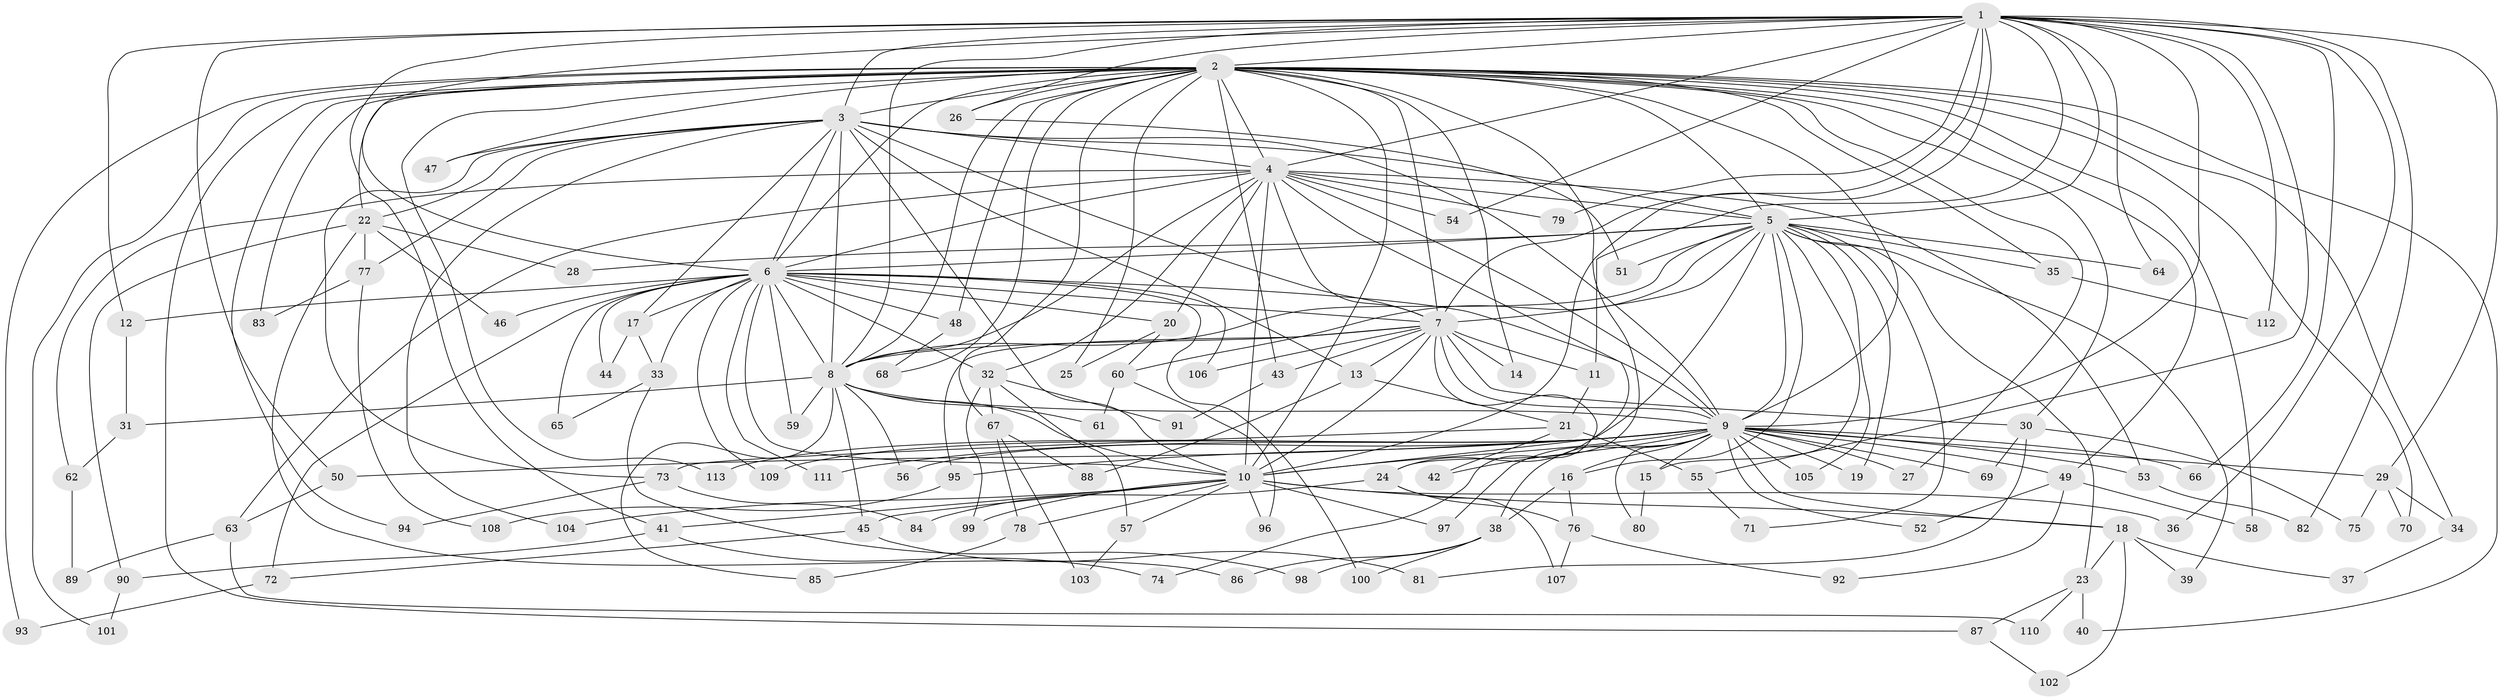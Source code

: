// coarse degree distribution, {22: 0.012048192771084338, 37: 0.012048192771084338, 16: 0.012048192771084338, 20: 0.012048192771084338, 21: 0.012048192771084338, 14: 0.012048192771084338, 13: 0.012048192771084338, 32: 0.012048192771084338, 18: 0.012048192771084338, 3: 0.1686746987951807, 4: 0.13253012048192772, 2: 0.4819277108433735, 5: 0.07228915662650602, 7: 0.012048192771084338, 6: 0.024096385542168676}
// Generated by graph-tools (version 1.1) at 2025/51/02/27/25 19:51:43]
// undirected, 113 vertices, 251 edges
graph export_dot {
graph [start="1"]
  node [color=gray90,style=filled];
  1;
  2;
  3;
  4;
  5;
  6;
  7;
  8;
  9;
  10;
  11;
  12;
  13;
  14;
  15;
  16;
  17;
  18;
  19;
  20;
  21;
  22;
  23;
  24;
  25;
  26;
  27;
  28;
  29;
  30;
  31;
  32;
  33;
  34;
  35;
  36;
  37;
  38;
  39;
  40;
  41;
  42;
  43;
  44;
  45;
  46;
  47;
  48;
  49;
  50;
  51;
  52;
  53;
  54;
  55;
  56;
  57;
  58;
  59;
  60;
  61;
  62;
  63;
  64;
  65;
  66;
  67;
  68;
  69;
  70;
  71;
  72;
  73;
  74;
  75;
  76;
  77;
  78;
  79;
  80;
  81;
  82;
  83;
  84;
  85;
  86;
  87;
  88;
  89;
  90;
  91;
  92;
  93;
  94;
  95;
  96;
  97;
  98;
  99;
  100;
  101;
  102;
  103;
  104;
  105;
  106;
  107;
  108;
  109;
  110;
  111;
  112;
  113;
  1 -- 2;
  1 -- 3;
  1 -- 4;
  1 -- 5;
  1 -- 6;
  1 -- 7;
  1 -- 8;
  1 -- 9;
  1 -- 10;
  1 -- 11;
  1 -- 12;
  1 -- 26;
  1 -- 29;
  1 -- 36;
  1 -- 41;
  1 -- 50;
  1 -- 54;
  1 -- 55;
  1 -- 64;
  1 -- 66;
  1 -- 79;
  1 -- 82;
  1 -- 112;
  2 -- 3;
  2 -- 4;
  2 -- 5;
  2 -- 6;
  2 -- 7;
  2 -- 8;
  2 -- 9;
  2 -- 10;
  2 -- 14;
  2 -- 22;
  2 -- 24;
  2 -- 25;
  2 -- 26;
  2 -- 27;
  2 -- 30;
  2 -- 34;
  2 -- 35;
  2 -- 40;
  2 -- 43;
  2 -- 47;
  2 -- 48;
  2 -- 49;
  2 -- 58;
  2 -- 67;
  2 -- 68;
  2 -- 70;
  2 -- 83;
  2 -- 87;
  2 -- 93;
  2 -- 94;
  2 -- 101;
  2 -- 113;
  3 -- 4;
  3 -- 5;
  3 -- 6;
  3 -- 7;
  3 -- 8;
  3 -- 9;
  3 -- 10;
  3 -- 13;
  3 -- 17;
  3 -- 22;
  3 -- 47;
  3 -- 73;
  3 -- 77;
  3 -- 104;
  4 -- 5;
  4 -- 6;
  4 -- 7;
  4 -- 8;
  4 -- 9;
  4 -- 10;
  4 -- 20;
  4 -- 24;
  4 -- 32;
  4 -- 53;
  4 -- 54;
  4 -- 62;
  4 -- 63;
  4 -- 79;
  5 -- 6;
  5 -- 7;
  5 -- 8;
  5 -- 9;
  5 -- 10;
  5 -- 15;
  5 -- 16;
  5 -- 19;
  5 -- 23;
  5 -- 28;
  5 -- 35;
  5 -- 39;
  5 -- 51;
  5 -- 60;
  5 -- 64;
  5 -- 71;
  5 -- 105;
  6 -- 7;
  6 -- 8;
  6 -- 9;
  6 -- 10;
  6 -- 12;
  6 -- 17;
  6 -- 20;
  6 -- 32;
  6 -- 33;
  6 -- 44;
  6 -- 46;
  6 -- 48;
  6 -- 59;
  6 -- 65;
  6 -- 72;
  6 -- 100;
  6 -- 106;
  6 -- 109;
  6 -- 111;
  7 -- 8;
  7 -- 9;
  7 -- 10;
  7 -- 11;
  7 -- 13;
  7 -- 14;
  7 -- 30;
  7 -- 43;
  7 -- 74;
  7 -- 95;
  7 -- 106;
  8 -- 9;
  8 -- 10;
  8 -- 31;
  8 -- 45;
  8 -- 56;
  8 -- 59;
  8 -- 61;
  8 -- 85;
  9 -- 10;
  9 -- 15;
  9 -- 16;
  9 -- 18;
  9 -- 19;
  9 -- 27;
  9 -- 29;
  9 -- 38;
  9 -- 42;
  9 -- 49;
  9 -- 50;
  9 -- 52;
  9 -- 53;
  9 -- 56;
  9 -- 66;
  9 -- 69;
  9 -- 80;
  9 -- 95;
  9 -- 97;
  9 -- 105;
  9 -- 109;
  9 -- 111;
  9 -- 113;
  10 -- 18;
  10 -- 36;
  10 -- 41;
  10 -- 45;
  10 -- 57;
  10 -- 78;
  10 -- 96;
  10 -- 97;
  10 -- 99;
  10 -- 104;
  11 -- 21;
  12 -- 31;
  13 -- 21;
  13 -- 88;
  15 -- 80;
  16 -- 38;
  16 -- 76;
  17 -- 33;
  17 -- 44;
  18 -- 23;
  18 -- 37;
  18 -- 39;
  18 -- 102;
  20 -- 25;
  20 -- 60;
  21 -- 42;
  21 -- 55;
  21 -- 73;
  22 -- 28;
  22 -- 46;
  22 -- 77;
  22 -- 86;
  22 -- 90;
  23 -- 40;
  23 -- 87;
  23 -- 110;
  24 -- 76;
  24 -- 84;
  24 -- 107;
  26 -- 51;
  29 -- 34;
  29 -- 70;
  29 -- 75;
  30 -- 69;
  30 -- 75;
  30 -- 81;
  31 -- 62;
  32 -- 57;
  32 -- 67;
  32 -- 91;
  32 -- 99;
  33 -- 65;
  33 -- 98;
  34 -- 37;
  35 -- 112;
  38 -- 86;
  38 -- 98;
  38 -- 100;
  41 -- 74;
  41 -- 90;
  43 -- 91;
  45 -- 72;
  45 -- 81;
  48 -- 68;
  49 -- 52;
  49 -- 58;
  49 -- 92;
  50 -- 63;
  53 -- 82;
  55 -- 71;
  57 -- 103;
  60 -- 61;
  60 -- 96;
  62 -- 89;
  63 -- 89;
  63 -- 110;
  67 -- 78;
  67 -- 88;
  67 -- 103;
  72 -- 93;
  73 -- 84;
  73 -- 94;
  76 -- 92;
  76 -- 107;
  77 -- 83;
  77 -- 108;
  78 -- 85;
  87 -- 102;
  90 -- 101;
  95 -- 108;
}
